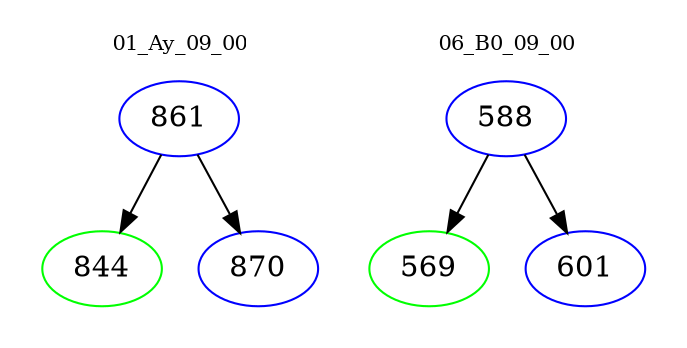 digraph{
subgraph cluster_0 {
color = white
label = "01_Ay_09_00";
fontsize=10;
T0_861 [label="861", color="blue"]
T0_861 -> T0_844 [color="black"]
T0_844 [label="844", color="green"]
T0_861 -> T0_870 [color="black"]
T0_870 [label="870", color="blue"]
}
subgraph cluster_1 {
color = white
label = "06_B0_09_00";
fontsize=10;
T1_588 [label="588", color="blue"]
T1_588 -> T1_569 [color="black"]
T1_569 [label="569", color="green"]
T1_588 -> T1_601 [color="black"]
T1_601 [label="601", color="blue"]
}
}
